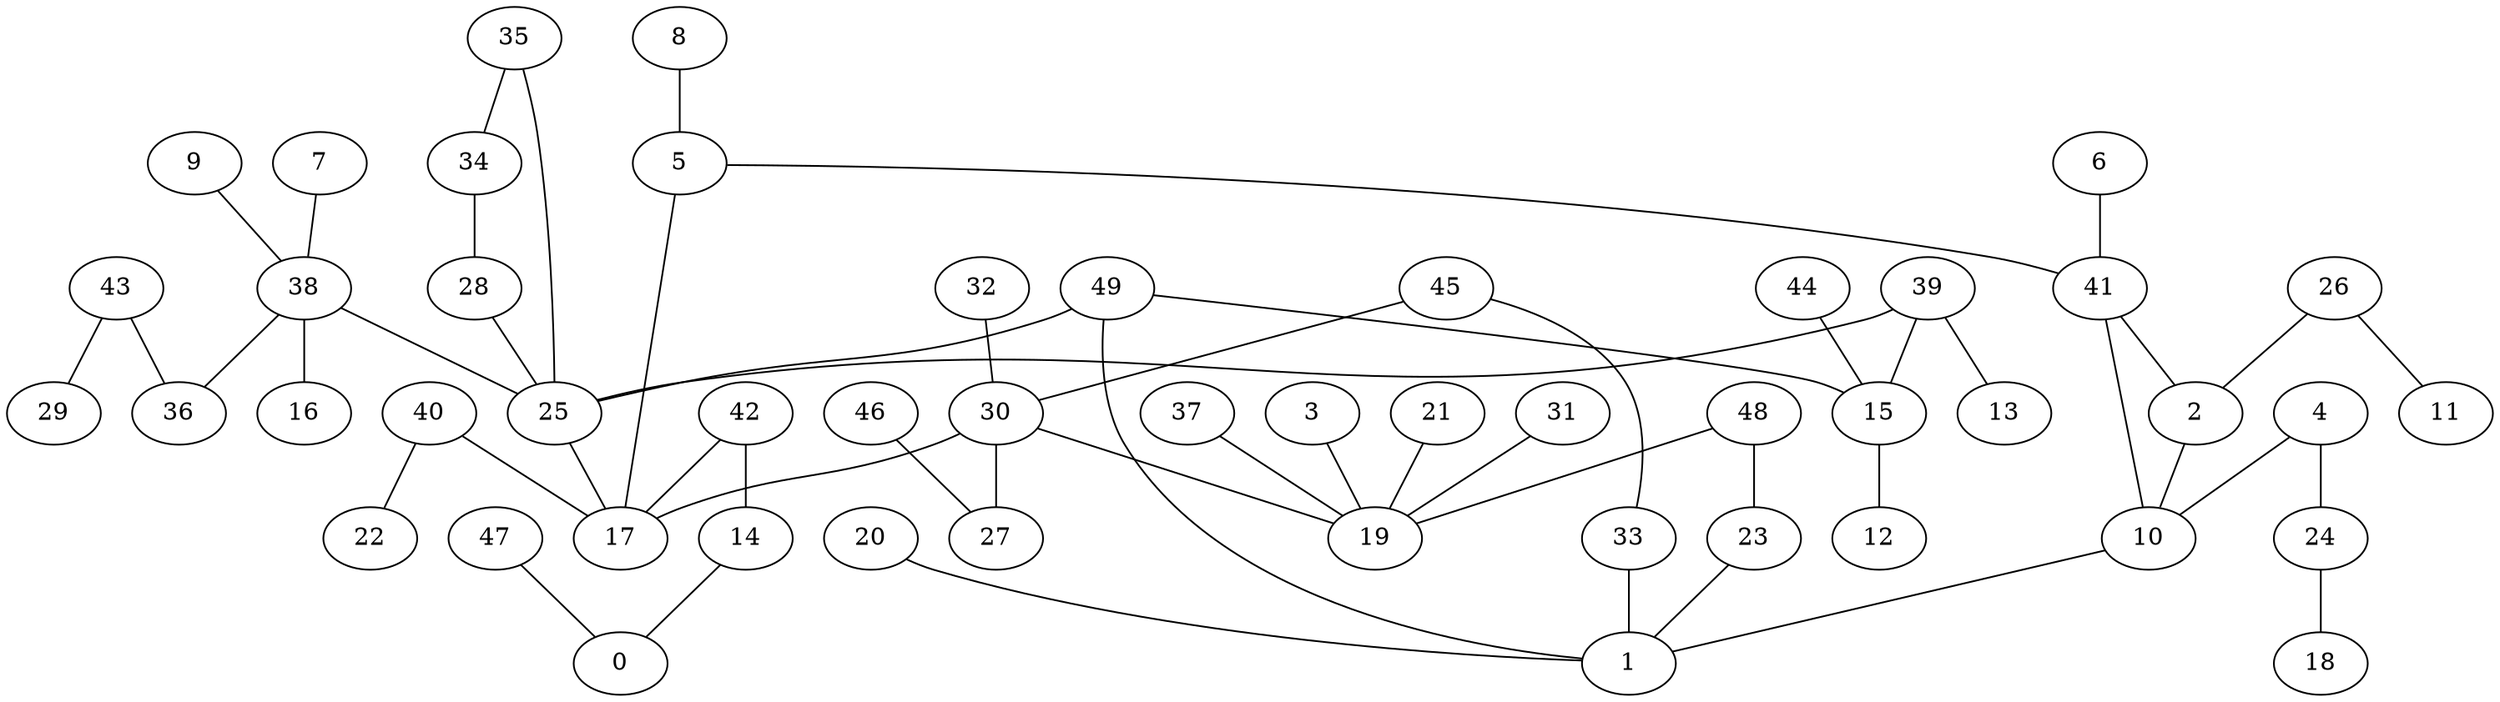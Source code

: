 digraph GG_graph {

subgraph G_graph {
edge [color = black]
"43" -> "29" [dir = none]
"43" -> "36" [dir = none]
"47" -> "0" [dir = none]
"24" -> "18" [dir = none]
"31" -> "19" [dir = none]
"8" -> "5" [dir = none]
"20" -> "1" [dir = none]
"9" -> "38" [dir = none]
"4" -> "24" [dir = none]
"4" -> "10" [dir = none]
"33" -> "1" [dir = none]
"41" -> "10" [dir = none]
"41" -> "2" [dir = none]
"7" -> "38" [dir = none]
"15" -> "12" [dir = none]
"42" -> "14" [dir = none]
"42" -> "17" [dir = none]
"49" -> "1" [dir = none]
"49" -> "25" [dir = none]
"39" -> "15" [dir = none]
"39" -> "13" [dir = none]
"39" -> "25" [dir = none]
"25" -> "17" [dir = none]
"5" -> "41" [dir = none]
"5" -> "17" [dir = none]
"40" -> "22" [dir = none]
"40" -> "17" [dir = none]
"46" -> "27" [dir = none]
"35" -> "34" [dir = none]
"35" -> "25" [dir = none]
"48" -> "23" [dir = none]
"48" -> "19" [dir = none]
"34" -> "28" [dir = none]
"14" -> "0" [dir = none]
"37" -> "19" [dir = none]
"32" -> "30" [dir = none]
"26" -> "11" [dir = none]
"26" -> "2" [dir = none]
"38" -> "16" [dir = none]
"38" -> "36" [dir = none]
"38" -> "25" [dir = none]
"3" -> "19" [dir = none]
"6" -> "41" [dir = none]
"30" -> "27" [dir = none]
"30" -> "17" [dir = none]
"30" -> "19" [dir = none]
"45" -> "30" [dir = none]
"44" -> "15" [dir = none]
"21" -> "19" [dir = none]
"10" -> "1" [dir = none]
"23" -> "1" [dir = none]
"49" -> "15" [dir = none]
"2" -> "10" [dir = none]
"28" -> "25" [dir = none]
"45" -> "33" [dir = none]
}

}
